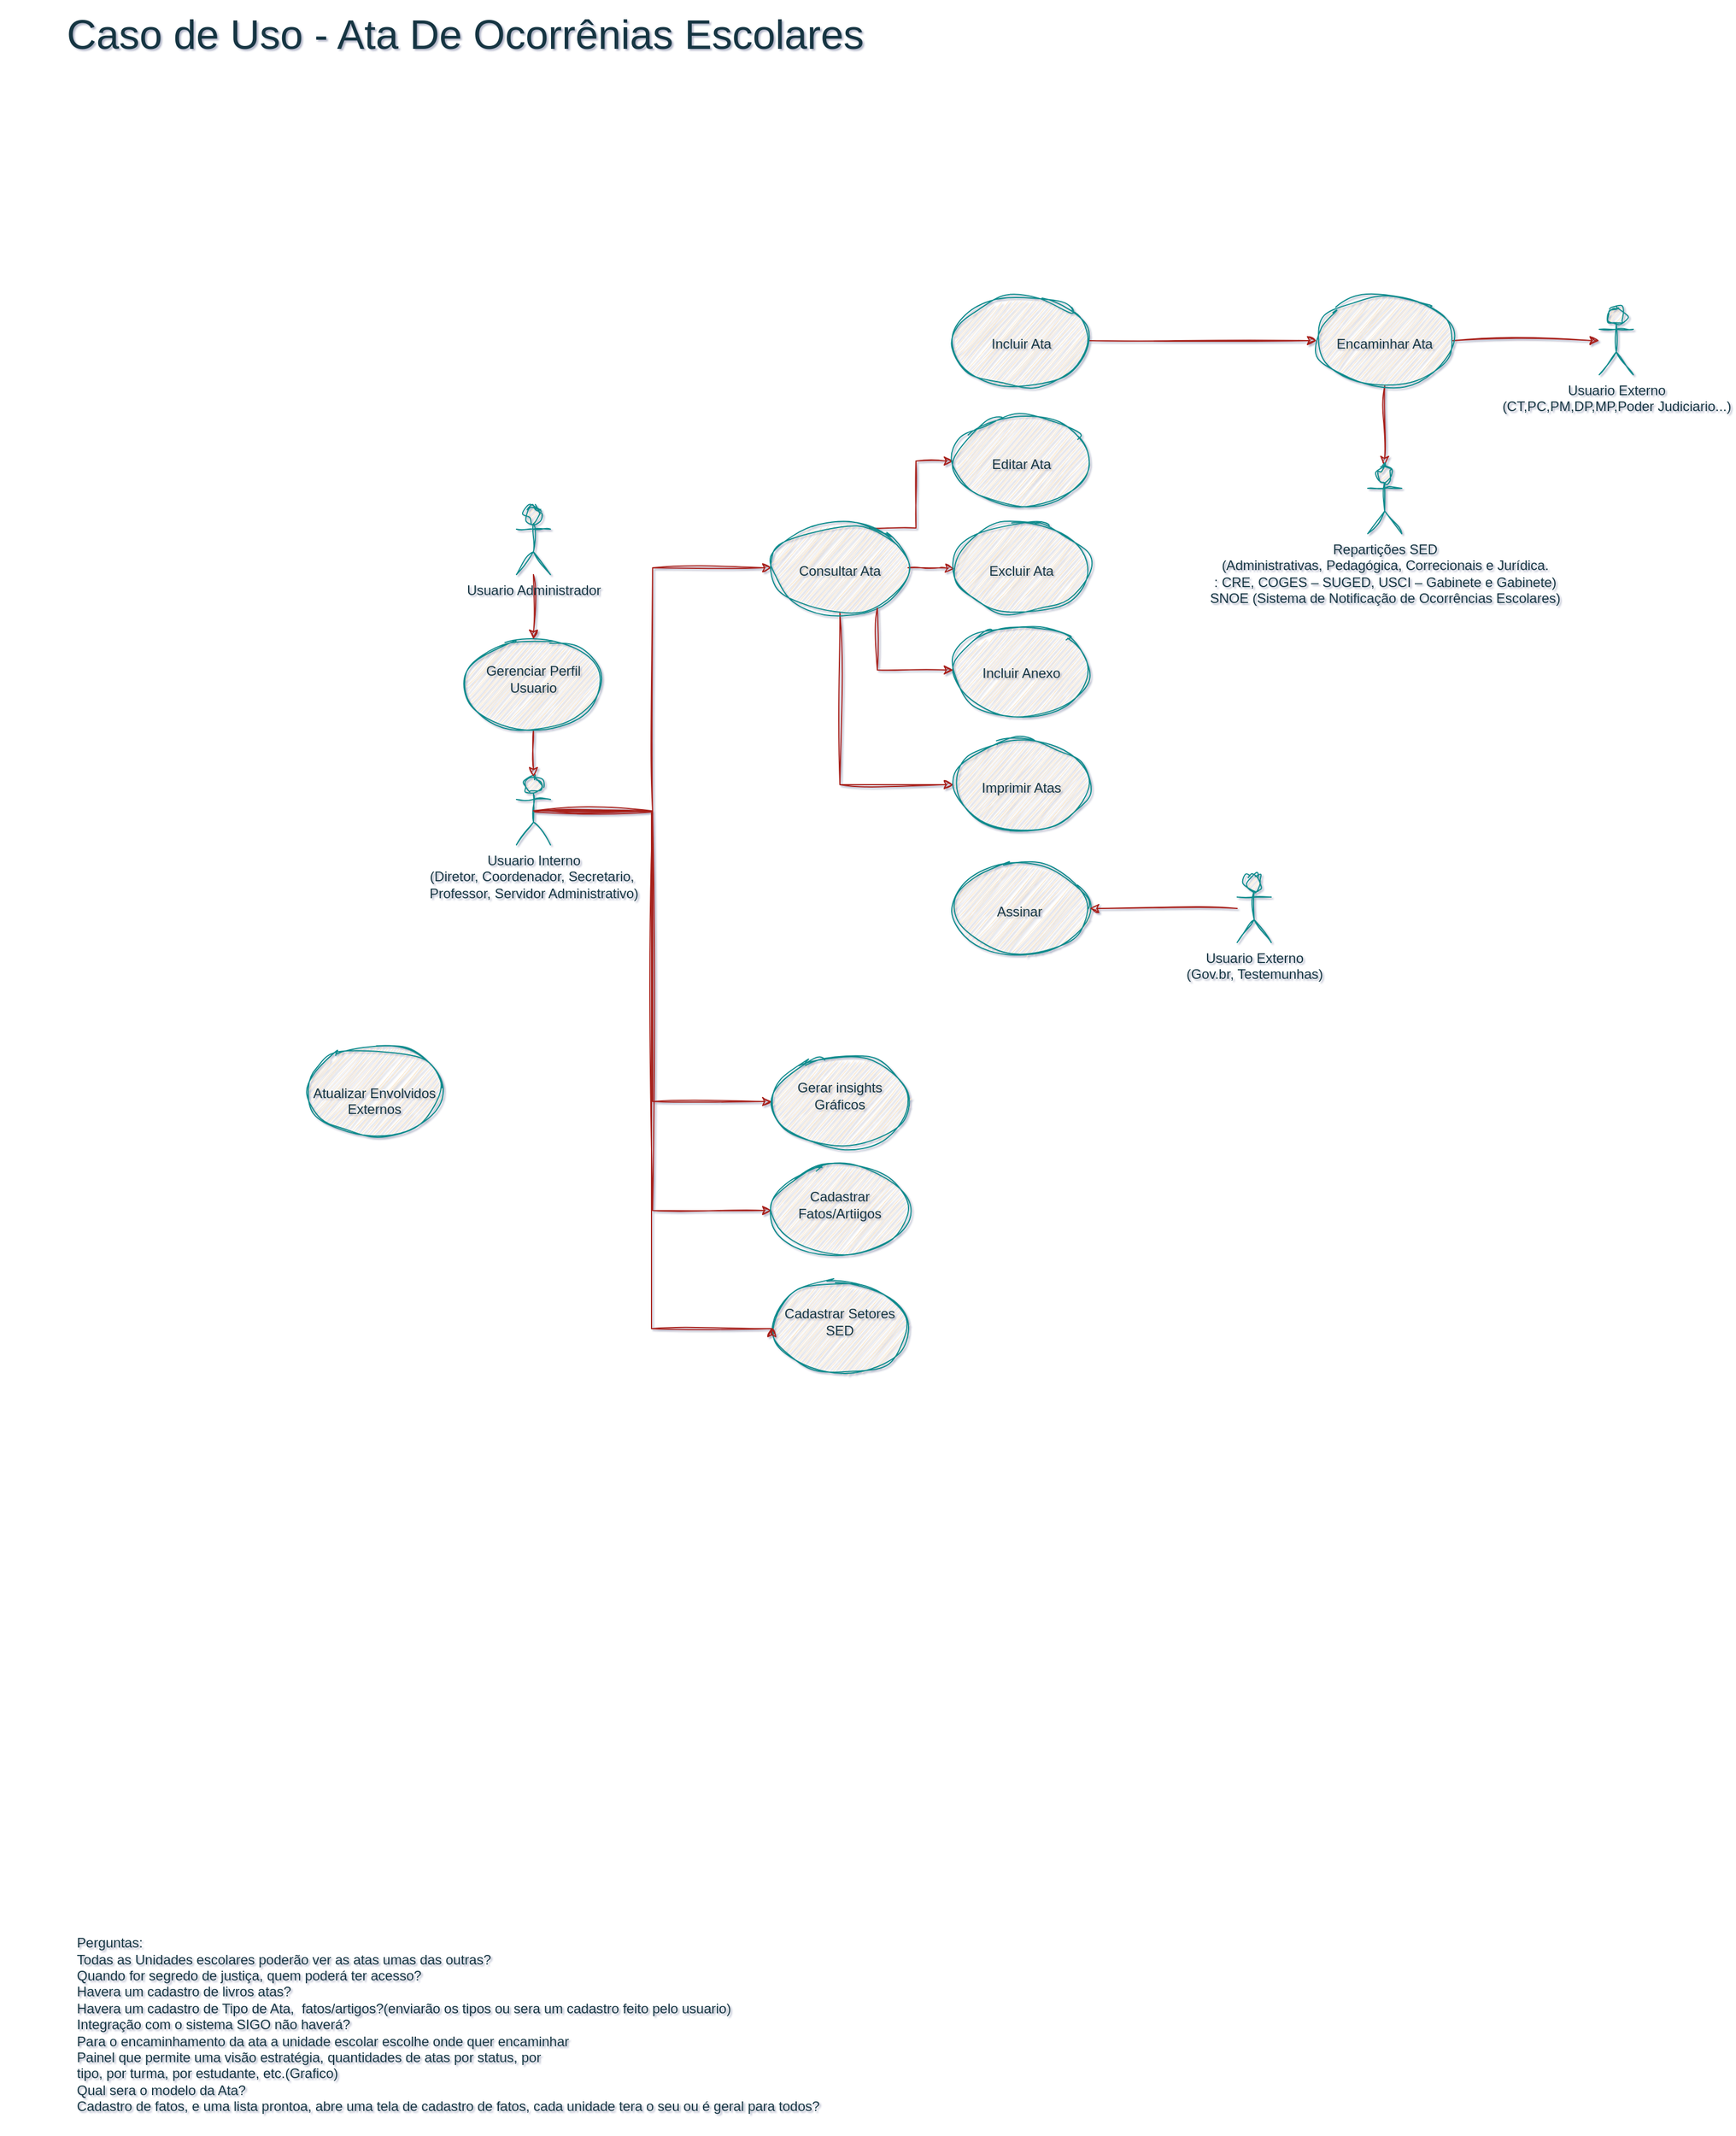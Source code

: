 <mxfile version="24.8.1">
  <diagram name="Página-1" id="uF1H1OIzqP1bftv8VLXI">
    <mxGraphModel dx="2049" dy="1096" grid="1" gridSize="10" guides="1" tooltips="1" connect="1" arrows="1" fold="1" page="1" pageScale="1" pageWidth="827" pageHeight="1169" background="none" math="0" shadow="1">
      <root>
        <mxCell id="0" />
        <mxCell id="1" parent="0" />
        <mxCell id="l7rkvU7OESbNSWIjhwmB-23" style="edgeStyle=orthogonalEdgeStyle;rounded=0;orthogonalLoop=1;jettySize=auto;html=1;fontFamily=Helvetica;fontSize=12;fontColor=default;labelBackgroundColor=none;strokeColor=#A8201A;sketch=1;curveFitting=1;jiggle=2;entryX=0;entryY=0.5;entryDx=0;entryDy=0;" parent="1" target="l7rkvU7OESbNSWIjhwmB-14" edge="1">
          <mxGeometry relative="1" as="geometry">
            <mxPoint x="470.0" y="754" as="sourcePoint" />
            <mxPoint x="735.72" y="458.24" as="targetPoint" />
            <Array as="points">
              <mxPoint x="575" y="754" />
              <mxPoint x="575" y="540" />
            </Array>
          </mxGeometry>
        </mxCell>
        <mxCell id="l7rkvU7OESbNSWIjhwmB-24" style="edgeStyle=orthogonalEdgeStyle;rounded=0;orthogonalLoop=1;jettySize=auto;html=1;fontFamily=Helvetica;fontSize=12;fontColor=default;labelBackgroundColor=none;strokeColor=#A8201A;sketch=1;curveFitting=1;jiggle=2;exitX=1;exitY=0.5;exitDx=0;exitDy=0;entryX=0.009;entryY=0.511;entryDx=0;entryDy=0;entryPerimeter=0;" parent="1" source="l7rkvU7OESbNSWIjhwmB-14" target="HbcO3xmTwMIQvJEW_oPC-5" edge="1">
          <mxGeometry relative="1" as="geometry">
            <mxPoint x="832.76" y="539.32" as="targetPoint" />
            <Array as="points">
              <mxPoint x="828" y="540" />
            </Array>
          </mxGeometry>
        </mxCell>
        <mxCell id="l7rkvU7OESbNSWIjhwmB-26" style="edgeStyle=orthogonalEdgeStyle;rounded=0;orthogonalLoop=1;jettySize=auto;html=1;fontFamily=Helvetica;fontSize=12;fontColor=default;labelBackgroundColor=none;strokeColor=#A8201A;sketch=1;curveFitting=1;jiggle=2;exitX=0.716;exitY=0.063;exitDx=0;exitDy=0;exitPerimeter=0;entryX=0;entryY=0.5;entryDx=0;entryDy=0;" parent="1" source="l7rkvU7OESbNSWIjhwmB-14" target="l7rkvU7OESbNSWIjhwmB-15" edge="1">
          <mxGeometry relative="1" as="geometry">
            <Array as="points">
              <mxPoint x="807" y="505" />
              <mxPoint x="807" y="446" />
            </Array>
          </mxGeometry>
        </mxCell>
        <mxCell id="l7rkvU7OESbNSWIjhwmB-27" style="edgeStyle=orthogonalEdgeStyle;rounded=0;orthogonalLoop=1;jettySize=auto;html=1;fontFamily=Helvetica;fontSize=12;fontColor=default;labelBackgroundColor=none;strokeColor=#A8201A;sketch=1;curveFitting=1;jiggle=2;exitX=1;exitY=0.5;exitDx=0;exitDy=0;entryX=0;entryY=0.5;entryDx=0;entryDy=0;" parent="1" source="HbcO3xmTwMIQvJEW_oPC-8" target="l7rkvU7OESbNSWIjhwmB-16" edge="1">
          <mxGeometry relative="1" as="geometry">
            <mxPoint x="970.426" y="379.284" as="sourcePoint" />
            <mxPoint x="1140" y="500" as="targetPoint" />
            <Array as="points">
              <mxPoint x="1160" y="340" />
            </Array>
          </mxGeometry>
        </mxCell>
        <mxCell id="l7rkvU7OESbNSWIjhwmB-29" style="edgeStyle=orthogonalEdgeStyle;rounded=0;orthogonalLoop=1;jettySize=auto;html=1;entryX=0;entryY=0.5;entryDx=0;entryDy=0;fontFamily=Helvetica;fontSize=12;fontColor=default;labelBackgroundColor=none;strokeColor=#A8201A;sketch=1;curveFitting=1;jiggle=2;exitX=0.5;exitY=1;exitDx=0;exitDy=0;" parent="1" source="l7rkvU7OESbNSWIjhwmB-14" target="l7rkvU7OESbNSWIjhwmB-18" edge="1">
          <mxGeometry relative="1" as="geometry" />
        </mxCell>
        <mxCell id="l7rkvU7OESbNSWIjhwmB-45" style="edgeStyle=orthogonalEdgeStyle;rounded=0;orthogonalLoop=1;jettySize=auto;html=1;entryX=0;entryY=0.5;entryDx=0;entryDy=0;fontFamily=Helvetica;fontSize=12;fontColor=default;labelBackgroundColor=none;strokeColor=#A8201A;sketch=1;curveFitting=1;jiggle=2;" parent="1" source="My-0tOdEVOYRBpj_1P8_-1" target="l7rkvU7OESbNSWIjhwmB-44" edge="1">
          <mxGeometry relative="1" as="geometry">
            <Array as="points">
              <mxPoint x="575" y="754" />
              <mxPoint x="575" y="1010" />
            </Array>
          </mxGeometry>
        </mxCell>
        <mxCell id="ri8nx6nq4kUOFyCuY-BJ-2" style="edgeStyle=orthogonalEdgeStyle;rounded=0;hachureGap=4;orthogonalLoop=1;jettySize=auto;html=1;entryX=0;entryY=0.5;entryDx=0;entryDy=0;fontFamily=Architects Daughter;fontSource=https%3A%2F%2Ffonts.googleapis.com%2Fcss%3Ffamily%3DArchitects%2BDaughter;labelBackgroundColor=none;strokeColor=#A8201A;fontColor=default;sketch=1;curveFitting=1;jiggle=2;exitX=0.5;exitY=0.5;exitDx=0;exitDy=0;exitPerimeter=0;" parent="1" target="ri8nx6nq4kUOFyCuY-BJ-1" edge="1">
          <mxGeometry relative="1" as="geometry">
            <Array as="points">
              <mxPoint x="470" y="755" />
              <mxPoint x="575" y="755" />
              <mxPoint x="575" y="1106" />
            </Array>
            <mxPoint x="470" y="750" as="sourcePoint" />
            <mxPoint x="630" y="991" as="targetPoint" />
          </mxGeometry>
        </mxCell>
        <mxCell id="My-0tOdEVOYRBpj_1P8_-1" value="Usuario Interno&lt;br&gt;(Diretor, Coordenador, Secretario,&amp;nbsp;&lt;div&gt;Professor, Servidor Administrativo)&lt;/div&gt;" style="shape=umlActor;verticalLabelPosition=bottom;verticalAlign=top;html=1;outlineConnect=0;labelBackgroundColor=none;fillColor=#FAE5C7;strokeColor=#0F8B8D;fontColor=#143642;sketch=1;curveFitting=1;jiggle=2;" parent="1" vertex="1">
          <mxGeometry x="455" y="724" width="30" height="60" as="geometry" />
        </mxCell>
        <mxCell id="l7rkvU7OESbNSWIjhwmB-11" value="Usuario Externo&lt;div&gt;(CT,PC,PM,DP,MP,Poder Judiciario...)&lt;/div&gt;" style="shape=umlActor;verticalLabelPosition=bottom;verticalAlign=top;html=1;outlineConnect=0;labelBackgroundColor=none;fillColor=#FAE5C7;strokeColor=#0F8B8D;fontColor=#143642;sketch=1;curveFitting=1;jiggle=2;" parent="1" vertex="1">
          <mxGeometry x="1409" y="310" width="30" height="60" as="geometry" />
        </mxCell>
        <mxCell id="l7rkvU7OESbNSWIjhwmB-14" value="&lt;div&gt;&lt;br&gt;&lt;/div&gt;&lt;div&gt;&lt;br&gt;&lt;/div&gt;Consultar Ata&lt;div&gt;&lt;/div&gt;" style="ellipse;whiteSpace=wrap;html=1;strokeColor=#0F8B8D;align=center;verticalAlign=top;fontFamily=Helvetica;fontSize=12;fontColor=#143642;fillColor=#FAE5C7;labelBackgroundColor=none;sketch=1;curveFitting=1;jiggle=2;" parent="1" vertex="1">
          <mxGeometry x="680" y="500" width="120" height="80" as="geometry" />
        </mxCell>
        <mxCell id="l7rkvU7OESbNSWIjhwmB-15" value="&lt;div&gt;&lt;br&gt;&lt;/div&gt;&lt;div&gt;&lt;br&gt;&lt;/div&gt;Editar Ata&lt;div&gt;&lt;/div&gt;&lt;div&gt;&lt;/div&gt;" style="ellipse;whiteSpace=wrap;html=1;strokeColor=#0F8B8D;align=center;verticalAlign=top;fontFamily=Helvetica;fontSize=12;fontColor=#143642;fillColor=#FAE5C7;labelBackgroundColor=none;sketch=1;curveFitting=1;jiggle=2;" parent="1" vertex="1">
          <mxGeometry x="840" y="406" width="120" height="80" as="geometry" />
        </mxCell>
        <mxCell id="l7rkvU7OESbNSWIjhwmB-30" style="edgeStyle=orthogonalEdgeStyle;rounded=0;orthogonalLoop=1;jettySize=auto;html=1;fontFamily=Helvetica;fontSize=12;fontColor=default;labelBackgroundColor=none;strokeColor=#A8201A;sketch=1;curveFitting=1;jiggle=2;" parent="1" source="l7rkvU7OESbNSWIjhwmB-16" target="l7rkvU7OESbNSWIjhwmB-11" edge="1">
          <mxGeometry relative="1" as="geometry" />
        </mxCell>
        <mxCell id="l7rkvU7OESbNSWIjhwmB-41" value="" style="edgeStyle=orthogonalEdgeStyle;rounded=0;orthogonalLoop=1;jettySize=auto;html=1;fontFamily=Helvetica;fontSize=12;fontColor=default;labelBackgroundColor=none;strokeColor=#A8201A;sketch=1;curveFitting=1;jiggle=2;" parent="1" source="l7rkvU7OESbNSWIjhwmB-16" target="l7rkvU7OESbNSWIjhwmB-40" edge="1">
          <mxGeometry relative="1" as="geometry" />
        </mxCell>
        <mxCell id="l7rkvU7OESbNSWIjhwmB-16" value="&lt;div&gt;&lt;br&gt;&lt;/div&gt;&lt;div&gt;&lt;span style=&quot;background-color: initial;&quot;&gt;&lt;br&gt;&lt;/span&gt;&lt;/div&gt;&lt;div&gt;&lt;span style=&quot;background-color: initial;&quot;&gt;Encaminhar Ata&lt;/span&gt;&lt;br&gt;&lt;/div&gt;&lt;div&gt;&lt;/div&gt;&lt;div&gt;&lt;/div&gt;&lt;div&gt;&lt;/div&gt;" style="ellipse;whiteSpace=wrap;html=1;strokeColor=#0F8B8D;align=center;verticalAlign=top;fontFamily=Helvetica;fontSize=12;fontColor=#143642;fillColor=#FAE5C7;labelBackgroundColor=none;sketch=1;curveFitting=1;jiggle=2;" parent="1" vertex="1">
          <mxGeometry x="1160" y="300" width="120" height="80" as="geometry" />
        </mxCell>
        <mxCell id="l7rkvU7OESbNSWIjhwmB-17" value="&lt;div&gt;&lt;span style=&quot;background-color: initial;&quot;&gt;&lt;br&gt;&lt;/span&gt;&lt;/div&gt;&lt;div&gt;&lt;span style=&quot;background-color: initial;&quot;&gt;&lt;br&gt;&lt;/span&gt;&lt;/div&gt;&lt;div&gt;&lt;span style=&quot;background-color: initial;&quot;&gt;Atualizar Envolvidos&lt;br&gt;&lt;/span&gt;Externos&lt;/div&gt;&lt;div&gt;&lt;/div&gt;" style="ellipse;whiteSpace=wrap;html=1;strokeColor=#0F8B8D;align=center;verticalAlign=top;fontFamily=Helvetica;fontSize=12;fontColor=#143642;fillColor=#FAE5C7;labelBackgroundColor=none;sketch=1;curveFitting=1;jiggle=2;" parent="1" vertex="1">
          <mxGeometry x="270" y="960" width="120" height="80" as="geometry" />
        </mxCell>
        <mxCell id="l7rkvU7OESbNSWIjhwmB-18" value="&lt;div&gt;&lt;br&gt;&lt;/div&gt;&lt;div&gt;&lt;br&gt;&lt;/div&gt;Imprimir Atas&lt;div&gt;&lt;/div&gt;" style="ellipse;whiteSpace=wrap;html=1;strokeColor=#0F8B8D;align=center;verticalAlign=top;fontFamily=Helvetica;fontSize=12;fontColor=#143642;fillColor=#FAE5C7;labelBackgroundColor=none;sketch=1;curveFitting=1;jiggle=2;" parent="1" vertex="1">
          <mxGeometry x="840" y="691" width="120" height="80" as="geometry" />
        </mxCell>
        <mxCell id="l7rkvU7OESbNSWIjhwmB-19" value="&lt;div&gt;&lt;br&gt;&lt;/div&gt;&lt;div&gt;&lt;br&gt;&lt;/div&gt;Assinar&amp;nbsp;&lt;div&gt;&lt;/div&gt;&lt;div&gt;&lt;/div&gt;" style="ellipse;whiteSpace=wrap;html=1;strokeColor=#0F8B8D;align=center;verticalAlign=top;fontFamily=Helvetica;fontSize=12;fontColor=#143642;fillColor=#FAE5C7;labelBackgroundColor=none;sketch=1;curveFitting=1;jiggle=2;" parent="1" vertex="1">
          <mxGeometry x="840" y="800" width="120" height="80" as="geometry" />
        </mxCell>
        <mxCell id="l7rkvU7OESbNSWIjhwmB-32" style="edgeStyle=orthogonalEdgeStyle;rounded=0;orthogonalLoop=1;jettySize=auto;html=1;fontFamily=Helvetica;fontSize=12;fontColor=default;labelBackgroundColor=none;strokeColor=#A8201A;sketch=1;curveFitting=1;jiggle=2;" parent="1" source="l7rkvU7OESbNSWIjhwmB-20" target="My-0tOdEVOYRBpj_1P8_-1" edge="1">
          <mxGeometry relative="1" as="geometry" />
        </mxCell>
        <mxCell id="l7rkvU7OESbNSWIjhwmB-20" value="&lt;div&gt;&lt;br&gt;&lt;/div&gt;&lt;div&gt;&lt;span style=&quot;background-color: initial;&quot;&gt;Gerenciar Perfil Usuario&lt;/span&gt;&lt;br&gt;&lt;/div&gt;&lt;div&gt;&lt;/div&gt;&lt;div&gt;&lt;/div&gt;&lt;div&gt;&lt;/div&gt;" style="ellipse;whiteSpace=wrap;html=1;strokeColor=#0F8B8D;align=center;verticalAlign=top;fontFamily=Helvetica;fontSize=12;fontColor=#143642;fillColor=#FAE5C7;labelBackgroundColor=none;sketch=1;curveFitting=1;jiggle=2;" parent="1" vertex="1">
          <mxGeometry x="410" y="603" width="120" height="80" as="geometry" />
        </mxCell>
        <mxCell id="l7rkvU7OESbNSWIjhwmB-31" style="edgeStyle=orthogonalEdgeStyle;rounded=0;orthogonalLoop=1;jettySize=auto;html=1;fontFamily=Helvetica;fontSize=12;fontColor=default;labelBackgroundColor=none;strokeColor=#A8201A;sketch=1;curveFitting=1;jiggle=2;" parent="1" source="l7rkvU7OESbNSWIjhwmB-21" target="l7rkvU7OESbNSWIjhwmB-20" edge="1">
          <mxGeometry relative="1" as="geometry" />
        </mxCell>
        <mxCell id="l7rkvU7OESbNSWIjhwmB-21" value="Usuario Administrador" style="shape=umlActor;verticalLabelPosition=bottom;verticalAlign=top;html=1;outlineConnect=0;labelBackgroundColor=none;fillColor=#FAE5C7;strokeColor=#0F8B8D;fontColor=#143642;sketch=1;curveFitting=1;jiggle=2;" parent="1" vertex="1">
          <mxGeometry x="455" y="486" width="30" height="60" as="geometry" />
        </mxCell>
        <mxCell id="l7rkvU7OESbNSWIjhwmB-35" value="&lt;font style=&quot;font-size: 36px;&quot;&gt;Caso de Uso - Ata De Ocorrênias Escolares&lt;/font&gt;" style="text;html=1;align=center;verticalAlign=middle;whiteSpace=wrap;rounded=0;fontFamily=Helvetica;fontSize=12;fontColor=#143642;labelBackgroundColor=none;sketch=1;curveFitting=1;jiggle=2;" parent="1" vertex="1">
          <mxGeometry x="10" y="40" width="800" height="60" as="geometry" />
        </mxCell>
        <mxCell id="l7rkvU7OESbNSWIjhwmB-38" style="edgeStyle=orthogonalEdgeStyle;rounded=0;orthogonalLoop=1;jettySize=auto;html=1;fontFamily=Helvetica;fontSize=12;fontColor=default;labelBackgroundColor=none;strokeColor=#A8201A;sketch=1;curveFitting=1;jiggle=2;" parent="1" source="l7rkvU7OESbNSWIjhwmB-37" target="l7rkvU7OESbNSWIjhwmB-19" edge="1">
          <mxGeometry relative="1" as="geometry" />
        </mxCell>
        <mxCell id="l7rkvU7OESbNSWIjhwmB-37" value="Usuario Externo&lt;div&gt;(Gov.br, Testemunhas)&lt;/div&gt;" style="shape=umlActor;verticalLabelPosition=bottom;verticalAlign=top;html=1;outlineConnect=0;labelBackgroundColor=none;fillColor=#FAE5C7;strokeColor=#0F8B8D;fontColor=#143642;sketch=1;curveFitting=1;jiggle=2;" parent="1" vertex="1">
          <mxGeometry x="1090" y="810" width="30" height="60" as="geometry" />
        </mxCell>
        <mxCell id="l7rkvU7OESbNSWIjhwmB-39" value="&lt;div style=&quot;text-align: left;&quot;&gt;&lt;span style=&quot;background-color: initial;&quot;&gt;Perguntas:&lt;/span&gt;&lt;/div&gt;&lt;div style=&quot;text-align: left;&quot;&gt;&lt;span style=&quot;background-color: initial;&quot;&gt;Todas as Unidades escolares poderão ver as atas umas das outras?&lt;/span&gt;&lt;/div&gt;&lt;div style=&quot;text-align: left;&quot;&gt;&lt;span style=&quot;background-color: initial;&quot;&gt;Quando for segredo de justiça, quem poderá ter acesso?&lt;/span&gt;&lt;/div&gt;&lt;div style=&quot;text-align: left;&quot;&gt;Havera um cadastro de livros atas?&lt;/div&gt;&lt;div style=&quot;text-align: left;&quot;&gt;Havera um cadastro de Tipo de Ata,&amp;nbsp; fatos/artigos?(enviarão os tipos ou sera um cadastro feito pelo usuario)&lt;/div&gt;&lt;div style=&quot;text-align: left;&quot;&gt;Integração com o sistema&amp;nbsp;&lt;span style=&quot;text-wrap: nowrap; background-color: initial; text-align: center;&quot;&gt;SIGO não haverá?&lt;/span&gt;&lt;/div&gt;&lt;div style=&quot;text-align: left;&quot;&gt;&lt;span style=&quot;background-color: initial;&quot;&gt;Para o encaminhamento da ata a unidade escolar escolhe onde quer encaminhar&amp;nbsp;&amp;nbsp;&lt;/span&gt;&lt;/div&gt;&lt;div style=&quot;text-align: left;&quot;&gt;Painel que permite uma visão estratégia, quantidades de atas por status, por&lt;br&gt;tipo, por turma, por estudante, etc.(Grafico)&amp;nbsp;&lt;span style=&quot;background-color: initial;&quot;&gt;&lt;br&gt;&lt;/span&gt;&lt;/div&gt;&lt;div style=&quot;text-align: left;&quot;&gt;Qual sera o modelo da Ata?&lt;/div&gt;&lt;div style=&quot;text-align: left;&quot;&gt;Cadastro de fatos, e uma lista prontoa, abre uma tela de cadastro de fatos, cada unidade tera o seu ou é geral para todos?&lt;/div&gt;&lt;div&gt;&lt;br&gt;&lt;/div&gt;" style="text;html=1;align=center;verticalAlign=middle;whiteSpace=wrap;rounded=0;fontFamily=Helvetica;fontSize=12;fontColor=#143642;labelBackgroundColor=none;sketch=1;curveFitting=1;jiggle=2;" parent="1" vertex="1">
          <mxGeometry y="1770" width="790" height="120" as="geometry" />
        </mxCell>
        <mxCell id="l7rkvU7OESbNSWIjhwmB-40" value="&lt;div&gt;Repartições SED&lt;br&gt;&lt;div&gt;(Administrativas, Pedagógica, Correcionais e Jurídica.&lt;br&gt;: CRE, COGES – SUGED, USCI – Gabinete e Gabinete)&lt;br&gt;&lt;/div&gt;&lt;/div&gt;&lt;div&gt;SNOE (Sistema de Notificação de Ocorrências Escolares)&lt;br&gt;&lt;/div&gt;&lt;div&gt;&lt;br&gt;&lt;/div&gt;" style="shape=umlActor;verticalLabelPosition=bottom;verticalAlign=top;html=1;outlineConnect=0;labelBackgroundColor=none;fillColor=#FAE5C7;strokeColor=#0F8B8D;fontColor=#143642;sketch=1;curveFitting=1;jiggle=2;" parent="1" vertex="1">
          <mxGeometry x="1205" y="450" width="30" height="60" as="geometry" />
        </mxCell>
        <mxCell id="l7rkvU7OESbNSWIjhwmB-44" value="&lt;div&gt;&lt;br&gt;&lt;/div&gt;&lt;div&gt;&lt;span style=&quot;background-color: initial;&quot;&gt;Gerar insights&lt;/span&gt;&lt;br&gt;&lt;/div&gt;Gráficos&lt;div&gt;&lt;/div&gt;&lt;div&gt;&lt;/div&gt;" style="ellipse;whiteSpace=wrap;html=1;strokeColor=#0F8B8D;align=center;verticalAlign=top;fontFamily=Helvetica;fontSize=12;fontColor=#143642;fillColor=#FAE5C7;labelBackgroundColor=none;sketch=1;curveFitting=1;jiggle=2;" parent="1" vertex="1">
          <mxGeometry x="680" y="970" width="120" height="80" as="geometry" />
        </mxCell>
        <mxCell id="yB7Arz60y3AJPYyza0kr-3" value="&lt;div&gt;&lt;br&gt;&lt;/div&gt;&lt;div&gt;&lt;br&gt;&lt;/div&gt;Incluir Anexo&lt;div&gt;&lt;/div&gt;&lt;div&gt;&lt;/div&gt;&lt;div&gt;&lt;/div&gt;" style="ellipse;whiteSpace=wrap;html=1;strokeColor=#0F8B8D;align=center;verticalAlign=top;fontFamily=Helvetica;fontSize=12;fontColor=#143642;fillColor=#FAE5C7;labelBackgroundColor=none;sketch=1;curveFitting=1;jiggle=2;" parent="1" vertex="1">
          <mxGeometry x="840" y="590" width="120" height="80" as="geometry" />
        </mxCell>
        <mxCell id="yB7Arz60y3AJPYyza0kr-14" style="edgeStyle=orthogonalEdgeStyle;rounded=0;orthogonalLoop=1;jettySize=auto;html=1;fontFamily=Helvetica;fontSize=12;fontColor=default;labelBackgroundColor=none;strokeColor=#A8201A;entryX=0;entryY=0.5;entryDx=0;entryDy=0;sketch=1;curveFitting=1;jiggle=2;exitX=0.775;exitY=0.946;exitDx=0;exitDy=0;exitPerimeter=0;" parent="1" target="yB7Arz60y3AJPYyza0kr-3" edge="1" source="l7rkvU7OESbNSWIjhwmB-14">
          <mxGeometry relative="1" as="geometry">
            <mxPoint x="810" y="500" as="sourcePoint" />
            <mxPoint x="820" y="520.56" as="targetPoint" />
            <Array as="points">
              <mxPoint x="773" y="630" />
            </Array>
          </mxGeometry>
        </mxCell>
        <mxCell id="ri8nx6nq4kUOFyCuY-BJ-1" value="&lt;div&gt;&lt;br&gt;&lt;/div&gt;&lt;div&gt;&lt;span style=&quot;background-color: initial;&quot;&gt;Cadastrar Fatos/Artiigos&lt;/span&gt;&lt;/div&gt;&lt;div&gt;&lt;/div&gt;" style="ellipse;whiteSpace=wrap;html=1;strokeColor=#0F8B8D;align=center;verticalAlign=top;fontFamily=Helvetica;fontSize=12;fontColor=#143642;fillColor=#FAE5C7;labelBackgroundColor=none;sketch=1;curveFitting=1;jiggle=2;" parent="1" vertex="1">
          <mxGeometry x="680" y="1066" width="120" height="80" as="geometry" />
        </mxCell>
        <mxCell id="HbcO3xmTwMIQvJEW_oPC-5" value="&lt;div&gt;&lt;br&gt;&lt;/div&gt;&lt;div&gt;&lt;br&gt;&lt;/div&gt;Excluir Ata" style="ellipse;whiteSpace=wrap;html=1;strokeColor=#0F8B8D;align=center;verticalAlign=top;fontFamily=Helvetica;fontSize=12;fontColor=#143642;fillColor=#FAE5C7;labelBackgroundColor=none;sketch=1;curveFitting=1;jiggle=2;" vertex="1" parent="1">
          <mxGeometry x="840" y="500" width="120" height="80" as="geometry" />
        </mxCell>
        <mxCell id="HbcO3xmTwMIQvJEW_oPC-8" value="&lt;div&gt;&lt;br&gt;&lt;/div&gt;&lt;div&gt;&lt;br&gt;&lt;/div&gt;&lt;div&gt;Incluir Ata&lt;/div&gt;&lt;div&gt;&lt;/div&gt;&lt;div&gt;&lt;/div&gt;" style="ellipse;whiteSpace=wrap;html=1;strokeColor=#0F8B8D;align=center;verticalAlign=top;fontFamily=Helvetica;fontSize=12;fontColor=#143642;fillColor=#FAE5C7;labelBackgroundColor=none;sketch=1;curveFitting=1;jiggle=2;" vertex="1" parent="1">
          <mxGeometry x="840" y="300" width="120" height="80" as="geometry" />
        </mxCell>
        <mxCell id="HbcO3xmTwMIQvJEW_oPC-11" value="&lt;div&gt;&lt;br&gt;&lt;/div&gt;&lt;div&gt;&lt;span style=&quot;background-color: initial;&quot;&gt;Cadastrar Setores SED&lt;/span&gt;&lt;/div&gt;&lt;div&gt;&lt;/div&gt;" style="ellipse;whiteSpace=wrap;html=1;strokeColor=#0F8B8D;align=center;verticalAlign=top;fontFamily=Helvetica;fontSize=12;fontColor=#143642;fillColor=#FAE5C7;labelBackgroundColor=none;sketch=1;curveFitting=1;jiggle=2;" vertex="1" parent="1">
          <mxGeometry x="680" y="1169" width="120" height="80" as="geometry" />
        </mxCell>
        <mxCell id="HbcO3xmTwMIQvJEW_oPC-12" style="edgeStyle=orthogonalEdgeStyle;rounded=0;hachureGap=4;orthogonalLoop=1;jettySize=auto;html=1;entryX=0;entryY=0.5;entryDx=0;entryDy=0;fontFamily=Architects Daughter;fontSource=https%3A%2F%2Ffonts.googleapis.com%2Fcss%3Ffamily%3DArchitects%2BDaughter;labelBackgroundColor=none;strokeColor=#A8201A;fontColor=default;sketch=1;curveFitting=1;jiggle=2;exitX=0.5;exitY=0.5;exitDx=0;exitDy=0;exitPerimeter=0;" edge="1" parent="1" source="My-0tOdEVOYRBpj_1P8_-1" target="HbcO3xmTwMIQvJEW_oPC-11">
          <mxGeometry relative="1" as="geometry">
            <Array as="points">
              <mxPoint x="574" y="754" />
              <mxPoint x="574" y="1210" />
              <mxPoint x="680" y="1210" />
            </Array>
            <mxPoint x="480" y="750" as="sourcePoint" />
            <mxPoint x="690" y="1116" as="targetPoint" />
          </mxGeometry>
        </mxCell>
      </root>
    </mxGraphModel>
  </diagram>
</mxfile>
